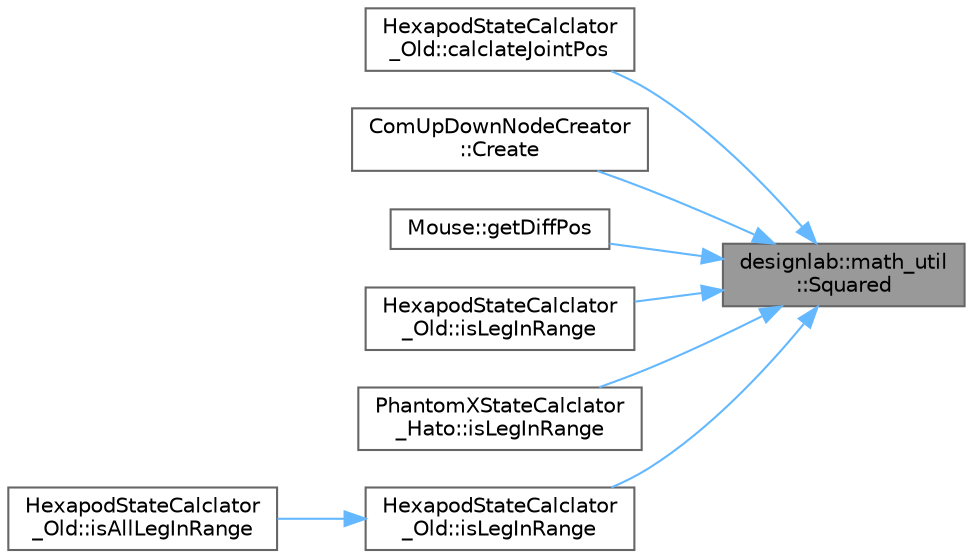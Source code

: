 digraph "designlab::math_util::Squared"
{
 // LATEX_PDF_SIZE
  bgcolor="transparent";
  edge [fontname=Helvetica,fontsize=10,labelfontname=Helvetica,labelfontsize=10];
  node [fontname=Helvetica,fontsize=10,shape=box,height=0.2,width=0.4];
  rankdir="RL";
  Node1 [id="Node000001",label="designlab::math_util\l::Squared",height=0.2,width=0.4,color="gray40", fillcolor="grey60", style="filled", fontcolor="black",tooltip="2乗した値を返す関数．"];
  Node1 -> Node2 [id="edge1_Node000001_Node000002",dir="back",color="steelblue1",style="solid",tooltip=" "];
  Node2 [id="Node000002",label="HexapodStateCalclator\l_Old::calclateJointPos",height=0.2,width=0.4,color="grey40", fillcolor="white", style="filled",URL="$class_hexapod_state_calclator___old.html#a37a46ff8951c6baaf2763a243d77adf1",tooltip="ノードの情報は現在の脚位置と重心位置しか持たないので，ジョイントがどこにあるかが分からない．よってこの関数で計算する．  三角関数を多く使用するので，計算量が多い．"];
  Node1 -> Node3 [id="edge2_Node000001_Node000003",dir="back",color="steelblue1",style="solid",tooltip=" "];
  Node3 [id="Node000003",label="ComUpDownNodeCreator\l::Create",height=0.2,width=0.4,color="grey40", fillcolor="white", style="filled",URL="$class_com_up_down_node_creator.html#adf62ca1b597e2b7746b9396fc715e809",tooltip="現在のノードから次のノード群を生成する"];
  Node1 -> Node4 [id="edge3_Node000001_Node000004",dir="back",color="steelblue1",style="solid",tooltip=" "];
  Node4 [id="Node000004",label="Mouse::getDiffPos",height=0.2,width=0.4,color="grey40", fillcolor="white", style="filled",URL="$class_mouse.html#a0ce54275796bf53d8a73ba4040b9be6e",tooltip="マウスカーソルの移動量を取得する．"];
  Node1 -> Node5 [id="edge4_Node000001_Node000005",dir="back",color="steelblue1",style="solid",tooltip=" "];
  Node5 [id="Node000005",label="HexapodStateCalclator\l_Old::isLegInRange",height=0.2,width=0.4,color="grey40", fillcolor="white", style="filled",URL="$class_hexapod_state_calclator___old.html#a353ca8ecdae20c492077e1173a27af58",tooltip="脚が可動範囲内かチェックする．速度重視のため，ざっくりとした計算を行う．"];
  Node1 -> Node6 [id="edge5_Node000001_Node000006",dir="back",color="steelblue1",style="solid",tooltip=" "];
  Node6 [id="Node000006",label="PhantomXStateCalclator\l_Hato::isLegInRange",height=0.2,width=0.4,color="grey40", fillcolor="white", style="filled",URL="$class_phantom_x_state_calclator___hato.html#a79bf35642d701858b7e6b64516faea15",tooltip="【スレッドセーフ】脚が可動範囲内にあるかどうかを判定する．"];
  Node1 -> Node7 [id="edge6_Node000001_Node000007",dir="back",color="steelblue1",style="solid",tooltip=" "];
  Node7 [id="Node000007",label="HexapodStateCalclator\l_Old::isLegInRange",height=0.2,width=0.4,color="grey40", fillcolor="white", style="filled",URL="$class_hexapod_state_calclator___old.html#a4606043fd85413e10d2bff6a148c6681",tooltip="脚が可動範囲内かチェックする．速度重視のため，ざっくりとした計算を行う．"];
  Node7 -> Node8 [id="edge7_Node000007_Node000008",dir="back",color="steelblue1",style="solid",tooltip=" "];
  Node8 [id="Node000008",label="HexapodStateCalclator\l_Old::isAllLegInRange",height=0.2,width=0.4,color="grey40", fillcolor="white", style="filled",URL="$class_hexapod_state_calclator___old.html#a4ae24cc2f95f8a2b6771be98bb2df10f",tooltip="全ての接地脚が可動範囲内かチェックする．速度重視のため，ざっくりとした計算を行う．"];
}
